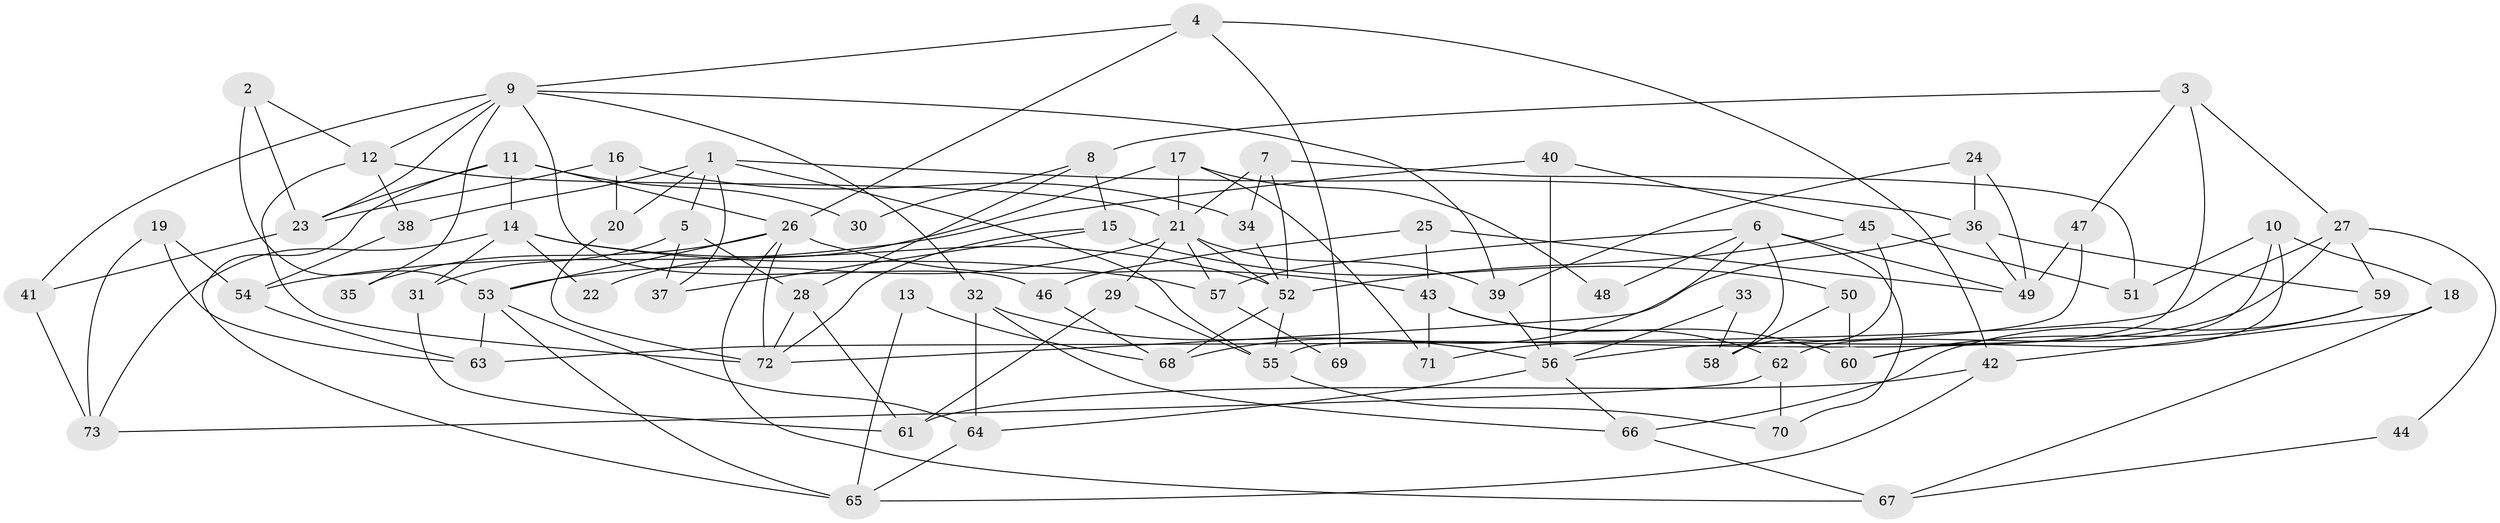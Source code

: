 // Generated by graph-tools (version 1.1) at 2025/11/02/27/25 16:11:24]
// undirected, 73 vertices, 146 edges
graph export_dot {
graph [start="1"]
  node [color=gray90,style=filled];
  1;
  2;
  3;
  4;
  5;
  6;
  7;
  8;
  9;
  10;
  11;
  12;
  13;
  14;
  15;
  16;
  17;
  18;
  19;
  20;
  21;
  22;
  23;
  24;
  25;
  26;
  27;
  28;
  29;
  30;
  31;
  32;
  33;
  34;
  35;
  36;
  37;
  38;
  39;
  40;
  41;
  42;
  43;
  44;
  45;
  46;
  47;
  48;
  49;
  50;
  51;
  52;
  53;
  54;
  55;
  56;
  57;
  58;
  59;
  60;
  61;
  62;
  63;
  64;
  65;
  66;
  67;
  68;
  69;
  70;
  71;
  72;
  73;
  1 -- 38;
  1 -- 5;
  1 -- 20;
  1 -- 36;
  1 -- 37;
  1 -- 55;
  2 -- 12;
  2 -- 23;
  2 -- 53;
  3 -- 8;
  3 -- 55;
  3 -- 27;
  3 -- 47;
  4 -- 26;
  4 -- 9;
  4 -- 42;
  4 -- 69;
  5 -- 28;
  5 -- 37;
  5 -- 31;
  6 -- 49;
  6 -- 57;
  6 -- 48;
  6 -- 58;
  6 -- 68;
  6 -- 70;
  7 -- 52;
  7 -- 21;
  7 -- 34;
  7 -- 51;
  8 -- 15;
  8 -- 28;
  8 -- 30;
  9 -- 46;
  9 -- 39;
  9 -- 12;
  9 -- 23;
  9 -- 32;
  9 -- 35;
  9 -- 41;
  10 -- 18;
  10 -- 62;
  10 -- 51;
  10 -- 60;
  11 -- 65;
  11 -- 26;
  11 -- 14;
  11 -- 23;
  11 -- 30;
  12 -- 21;
  12 -- 38;
  12 -- 72;
  13 -- 65;
  13 -- 68;
  14 -- 52;
  14 -- 22;
  14 -- 31;
  14 -- 57;
  14 -- 73;
  15 -- 50;
  15 -- 72;
  15 -- 37;
  16 -- 20;
  16 -- 23;
  16 -- 34;
  17 -- 71;
  17 -- 21;
  17 -- 22;
  17 -- 48;
  18 -- 42;
  18 -- 67;
  19 -- 54;
  19 -- 73;
  19 -- 63;
  20 -- 72;
  21 -- 39;
  21 -- 29;
  21 -- 52;
  21 -- 53;
  21 -- 57;
  23 -- 41;
  24 -- 49;
  24 -- 36;
  24 -- 39;
  25 -- 49;
  25 -- 43;
  25 -- 46;
  26 -- 53;
  26 -- 43;
  26 -- 35;
  26 -- 67;
  26 -- 72;
  27 -- 63;
  27 -- 44;
  27 -- 59;
  27 -- 71;
  28 -- 72;
  28 -- 61;
  29 -- 55;
  29 -- 61;
  31 -- 61;
  32 -- 56;
  32 -- 64;
  32 -- 66;
  33 -- 56;
  33 -- 58;
  34 -- 52;
  36 -- 72;
  36 -- 49;
  36 -- 59;
  38 -- 54;
  39 -- 56;
  40 -- 56;
  40 -- 45;
  40 -- 54;
  41 -- 73;
  42 -- 65;
  42 -- 61;
  43 -- 60;
  43 -- 62;
  43 -- 71;
  44 -- 67;
  45 -- 52;
  45 -- 51;
  45 -- 58;
  46 -- 68;
  47 -- 56;
  47 -- 49;
  50 -- 60;
  50 -- 58;
  52 -- 55;
  52 -- 68;
  53 -- 63;
  53 -- 64;
  53 -- 65;
  54 -- 63;
  55 -- 70;
  56 -- 64;
  56 -- 66;
  57 -- 69;
  59 -- 60;
  59 -- 66;
  62 -- 73;
  62 -- 70;
  64 -- 65;
  66 -- 67;
}
